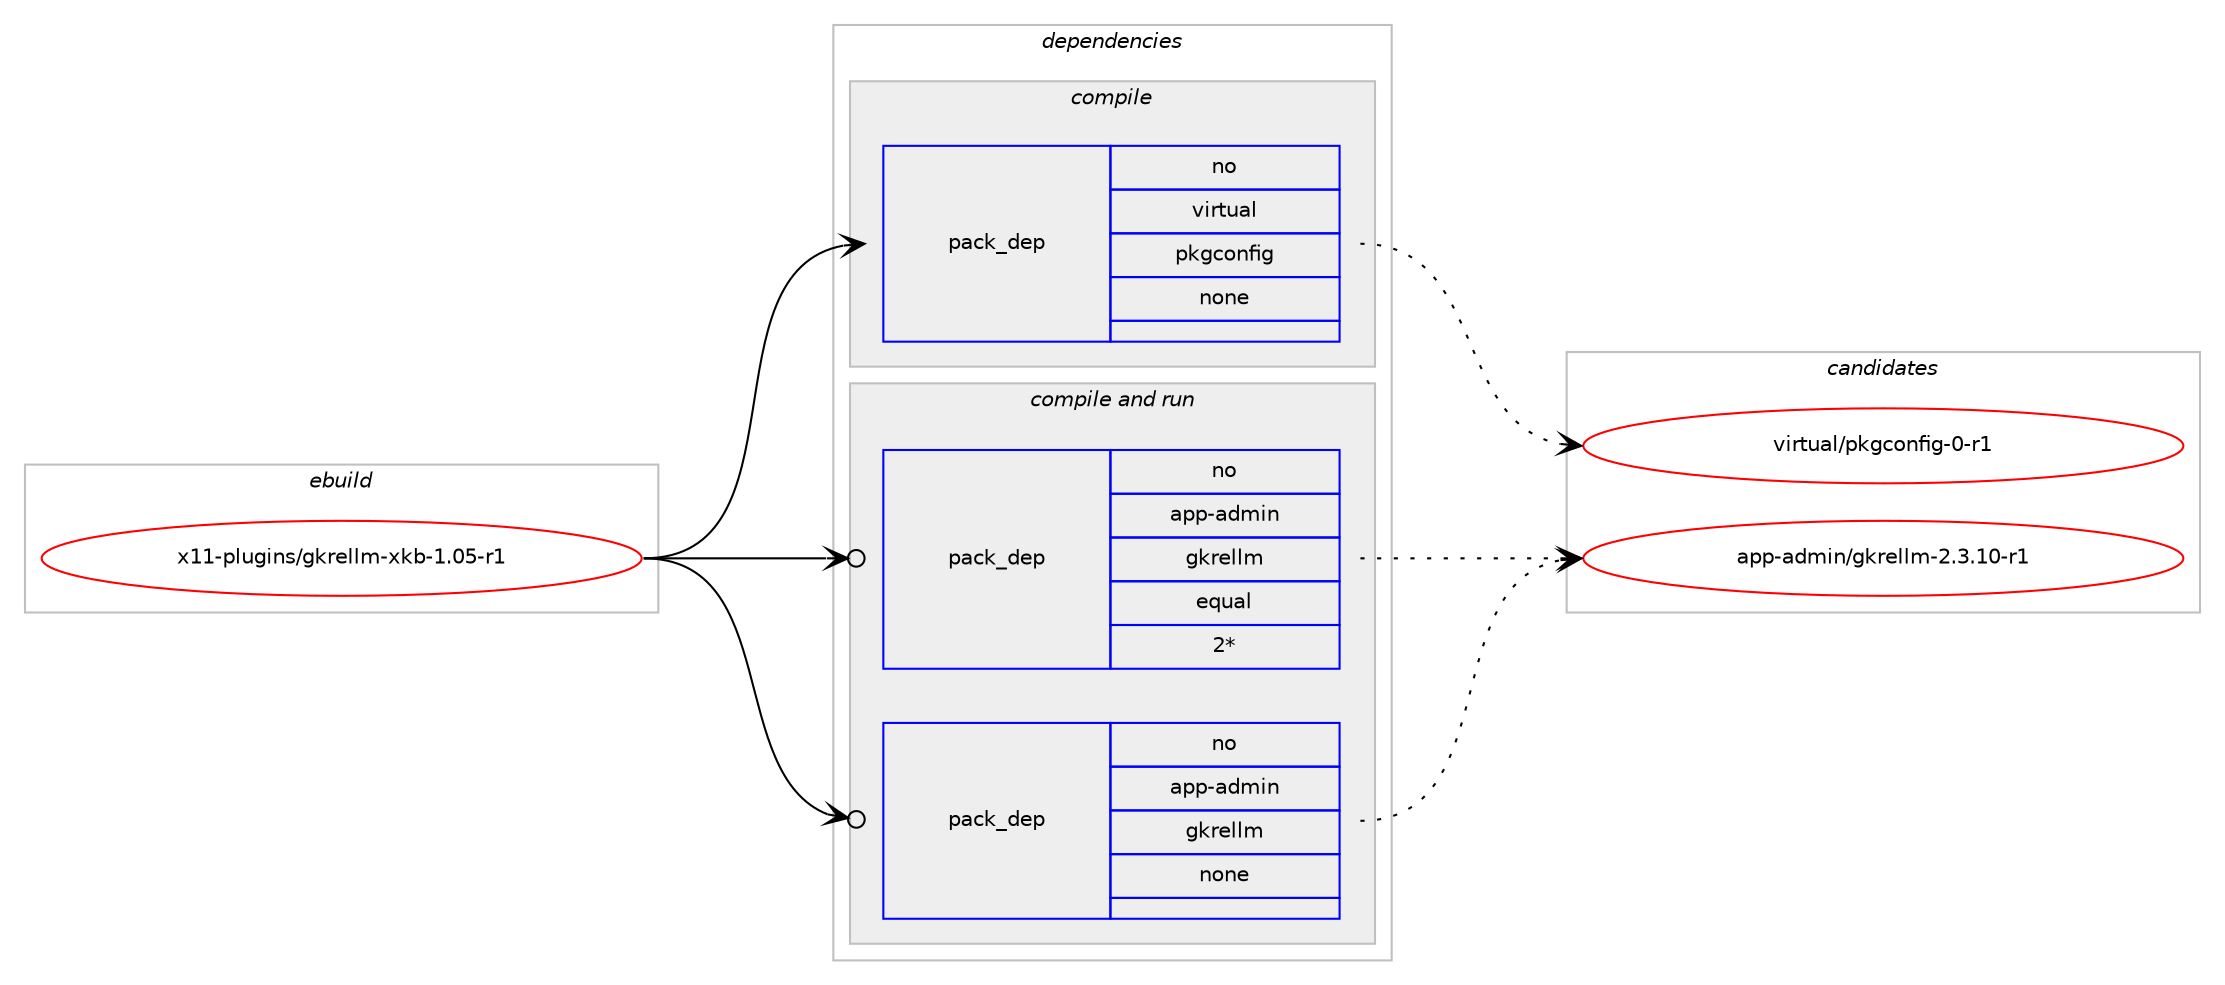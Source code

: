 digraph prolog {

# *************
# Graph options
# *************

newrank=true;
concentrate=true;
compound=true;
graph [rankdir=LR,fontname=Helvetica,fontsize=10,ranksep=1.5];#, ranksep=2.5, nodesep=0.2];
edge  [arrowhead=vee];
node  [fontname=Helvetica,fontsize=10];

# **********
# The ebuild
# **********

subgraph cluster_leftcol {
color=gray;
rank=same;
label=<<i>ebuild</i>>;
id [label="x11-plugins/gkrellm-xkb-1.05-r1", color=red, width=4, href="../x11-plugins/gkrellm-xkb-1.05-r1.svg"];
}

# ****************
# The dependencies
# ****************

subgraph cluster_midcol {
color=gray;
label=<<i>dependencies</i>>;
subgraph cluster_compile {
fillcolor="#eeeeee";
style=filled;
label=<<i>compile</i>>;
subgraph pack392928 {
dependency526378 [label=<<TABLE BORDER="0" CELLBORDER="1" CELLSPACING="0" CELLPADDING="4" WIDTH="220"><TR><TD ROWSPAN="6" CELLPADDING="30">pack_dep</TD></TR><TR><TD WIDTH="110">no</TD></TR><TR><TD>virtual</TD></TR><TR><TD>pkgconfig</TD></TR><TR><TD>none</TD></TR><TR><TD></TD></TR></TABLE>>, shape=none, color=blue];
}
id:e -> dependency526378:w [weight=20,style="solid",arrowhead="vee"];
}
subgraph cluster_compileandrun {
fillcolor="#eeeeee";
style=filled;
label=<<i>compile and run</i>>;
subgraph pack392929 {
dependency526379 [label=<<TABLE BORDER="0" CELLBORDER="1" CELLSPACING="0" CELLPADDING="4" WIDTH="220"><TR><TD ROWSPAN="6" CELLPADDING="30">pack_dep</TD></TR><TR><TD WIDTH="110">no</TD></TR><TR><TD>app-admin</TD></TR><TR><TD>gkrellm</TD></TR><TR><TD>equal</TD></TR><TR><TD>2*</TD></TR></TABLE>>, shape=none, color=blue];
}
id:e -> dependency526379:w [weight=20,style="solid",arrowhead="odotvee"];
subgraph pack392930 {
dependency526380 [label=<<TABLE BORDER="0" CELLBORDER="1" CELLSPACING="0" CELLPADDING="4" WIDTH="220"><TR><TD ROWSPAN="6" CELLPADDING="30">pack_dep</TD></TR><TR><TD WIDTH="110">no</TD></TR><TR><TD>app-admin</TD></TR><TR><TD>gkrellm</TD></TR><TR><TD>none</TD></TR><TR><TD></TD></TR></TABLE>>, shape=none, color=blue];
}
id:e -> dependency526380:w [weight=20,style="solid",arrowhead="odotvee"];
}
subgraph cluster_run {
fillcolor="#eeeeee";
style=filled;
label=<<i>run</i>>;
}
}

# **************
# The candidates
# **************

subgraph cluster_choices {
rank=same;
color=gray;
label=<<i>candidates</i>>;

subgraph choice392928 {
color=black;
nodesep=1;
choice11810511411611797108471121071039911111010210510345484511449 [label="virtual/pkgconfig-0-r1", color=red, width=4,href="../virtual/pkgconfig-0-r1.svg"];
dependency526378:e -> choice11810511411611797108471121071039911111010210510345484511449:w [style=dotted,weight="100"];
}
subgraph choice392929 {
color=black;
nodesep=1;
choice97112112459710010910511047103107114101108108109455046514649484511449 [label="app-admin/gkrellm-2.3.10-r1", color=red, width=4,href="../app-admin/gkrellm-2.3.10-r1.svg"];
dependency526379:e -> choice97112112459710010910511047103107114101108108109455046514649484511449:w [style=dotted,weight="100"];
}
subgraph choice392930 {
color=black;
nodesep=1;
choice97112112459710010910511047103107114101108108109455046514649484511449 [label="app-admin/gkrellm-2.3.10-r1", color=red, width=4,href="../app-admin/gkrellm-2.3.10-r1.svg"];
dependency526380:e -> choice97112112459710010910511047103107114101108108109455046514649484511449:w [style=dotted,weight="100"];
}
}

}
